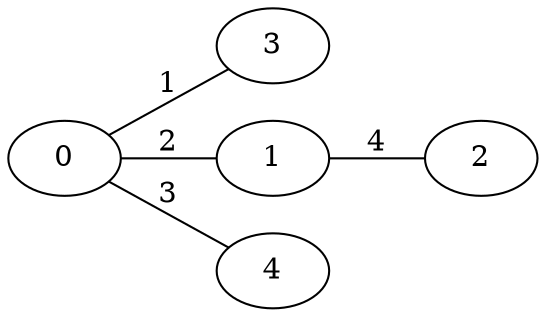 graph G{
  rankdir = "LR"
  0 -- 3 [label = 1]
  0 -- 1 [label = 2]
  0 -- 4 [label = 3]
  1 -- 2 [label = 4]
}